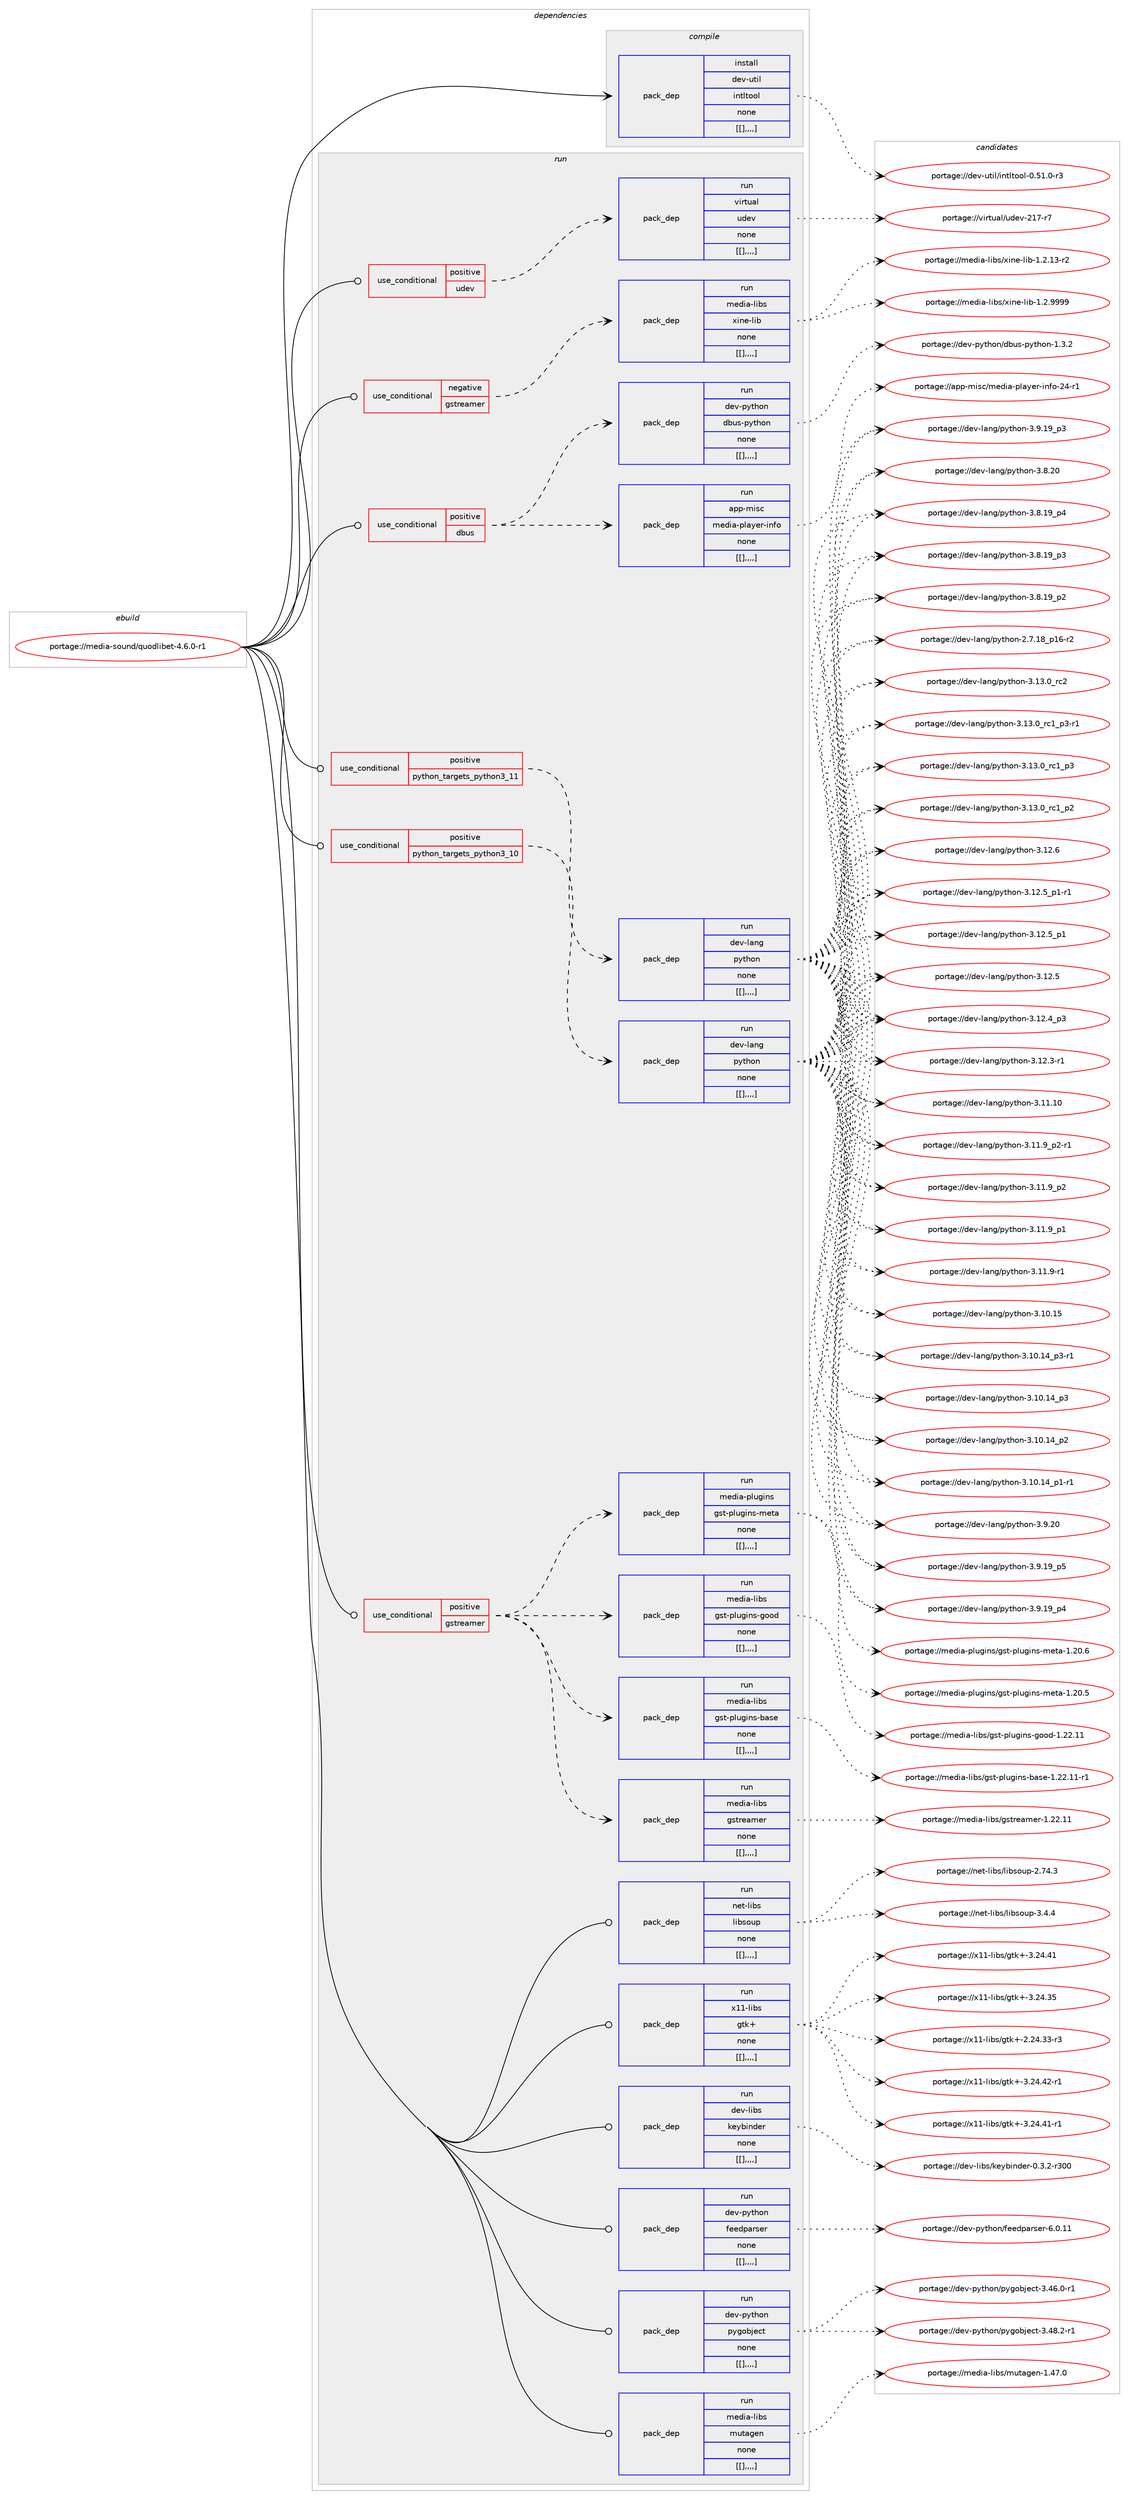 digraph prolog {

# *************
# Graph options
# *************

newrank=true;
concentrate=true;
compound=true;
graph [rankdir=LR,fontname=Helvetica,fontsize=10,ranksep=1.5];#, ranksep=2.5, nodesep=0.2];
edge  [arrowhead=vee];
node  [fontname=Helvetica,fontsize=10];

# **********
# The ebuild
# **********

subgraph cluster_leftcol {
color=gray;
label=<<i>ebuild</i>>;
id [label="portage://media-sound/quodlibet-4.6.0-r1", color=red, width=4, href="../media-sound/quodlibet-4.6.0-r1.svg"];
}

# ****************
# The dependencies
# ****************

subgraph cluster_midcol {
color=gray;
label=<<i>dependencies</i>>;
subgraph cluster_compile {
fillcolor="#eeeeee";
style=filled;
label=<<i>compile</i>>;
subgraph pack249862 {
dependency337825 [label=<<TABLE BORDER="0" CELLBORDER="1" CELLSPACING="0" CELLPADDING="4" WIDTH="220"><TR><TD ROWSPAN="6" CELLPADDING="30">pack_dep</TD></TR><TR><TD WIDTH="110">install</TD></TR><TR><TD>dev-util</TD></TR><TR><TD>intltool</TD></TR><TR><TD>none</TD></TR><TR><TD>[[],,,,]</TD></TR></TABLE>>, shape=none, color=blue];
}
id:e -> dependency337825:w [weight=20,style="solid",arrowhead="vee"];
}
subgraph cluster_compileandrun {
fillcolor="#eeeeee";
style=filled;
label=<<i>compile and run</i>>;
}
subgraph cluster_run {
fillcolor="#eeeeee";
style=filled;
label=<<i>run</i>>;
subgraph cond85323 {
dependency337826 [label=<<TABLE BORDER="0" CELLBORDER="1" CELLSPACING="0" CELLPADDING="4"><TR><TD ROWSPAN="3" CELLPADDING="10">use_conditional</TD></TR><TR><TD>negative</TD></TR><TR><TD>gstreamer</TD></TR></TABLE>>, shape=none, color=red];
subgraph pack249863 {
dependency337827 [label=<<TABLE BORDER="0" CELLBORDER="1" CELLSPACING="0" CELLPADDING="4" WIDTH="220"><TR><TD ROWSPAN="6" CELLPADDING="30">pack_dep</TD></TR><TR><TD WIDTH="110">run</TD></TR><TR><TD>media-libs</TD></TR><TR><TD>xine-lib</TD></TR><TR><TD>none</TD></TR><TR><TD>[[],,,,]</TD></TR></TABLE>>, shape=none, color=blue];
}
dependency337826:e -> dependency337827:w [weight=20,style="dashed",arrowhead="vee"];
}
id:e -> dependency337826:w [weight=20,style="solid",arrowhead="odot"];
subgraph cond85324 {
dependency337828 [label=<<TABLE BORDER="0" CELLBORDER="1" CELLSPACING="0" CELLPADDING="4"><TR><TD ROWSPAN="3" CELLPADDING="10">use_conditional</TD></TR><TR><TD>positive</TD></TR><TR><TD>dbus</TD></TR></TABLE>>, shape=none, color=red];
subgraph pack249864 {
dependency337829 [label=<<TABLE BORDER="0" CELLBORDER="1" CELLSPACING="0" CELLPADDING="4" WIDTH="220"><TR><TD ROWSPAN="6" CELLPADDING="30">pack_dep</TD></TR><TR><TD WIDTH="110">run</TD></TR><TR><TD>app-misc</TD></TR><TR><TD>media-player-info</TD></TR><TR><TD>none</TD></TR><TR><TD>[[],,,,]</TD></TR></TABLE>>, shape=none, color=blue];
}
dependency337828:e -> dependency337829:w [weight=20,style="dashed",arrowhead="vee"];
subgraph pack249865 {
dependency337830 [label=<<TABLE BORDER="0" CELLBORDER="1" CELLSPACING="0" CELLPADDING="4" WIDTH="220"><TR><TD ROWSPAN="6" CELLPADDING="30">pack_dep</TD></TR><TR><TD WIDTH="110">run</TD></TR><TR><TD>dev-python</TD></TR><TR><TD>dbus-python</TD></TR><TR><TD>none</TD></TR><TR><TD>[[],,,,]</TD></TR></TABLE>>, shape=none, color=blue];
}
dependency337828:e -> dependency337830:w [weight=20,style="dashed",arrowhead="vee"];
}
id:e -> dependency337828:w [weight=20,style="solid",arrowhead="odot"];
subgraph cond85325 {
dependency337831 [label=<<TABLE BORDER="0" CELLBORDER="1" CELLSPACING="0" CELLPADDING="4"><TR><TD ROWSPAN="3" CELLPADDING="10">use_conditional</TD></TR><TR><TD>positive</TD></TR><TR><TD>gstreamer</TD></TR></TABLE>>, shape=none, color=red];
subgraph pack249866 {
dependency337832 [label=<<TABLE BORDER="0" CELLBORDER="1" CELLSPACING="0" CELLPADDING="4" WIDTH="220"><TR><TD ROWSPAN="6" CELLPADDING="30">pack_dep</TD></TR><TR><TD WIDTH="110">run</TD></TR><TR><TD>media-libs</TD></TR><TR><TD>gstreamer</TD></TR><TR><TD>none</TD></TR><TR><TD>[[],,,,]</TD></TR></TABLE>>, shape=none, color=blue];
}
dependency337831:e -> dependency337832:w [weight=20,style="dashed",arrowhead="vee"];
subgraph pack249867 {
dependency337833 [label=<<TABLE BORDER="0" CELLBORDER="1" CELLSPACING="0" CELLPADDING="4" WIDTH="220"><TR><TD ROWSPAN="6" CELLPADDING="30">pack_dep</TD></TR><TR><TD WIDTH="110">run</TD></TR><TR><TD>media-libs</TD></TR><TR><TD>gst-plugins-base</TD></TR><TR><TD>none</TD></TR><TR><TD>[[],,,,]</TD></TR></TABLE>>, shape=none, color=blue];
}
dependency337831:e -> dependency337833:w [weight=20,style="dashed",arrowhead="vee"];
subgraph pack249868 {
dependency337834 [label=<<TABLE BORDER="0" CELLBORDER="1" CELLSPACING="0" CELLPADDING="4" WIDTH="220"><TR><TD ROWSPAN="6" CELLPADDING="30">pack_dep</TD></TR><TR><TD WIDTH="110">run</TD></TR><TR><TD>media-libs</TD></TR><TR><TD>gst-plugins-good</TD></TR><TR><TD>none</TD></TR><TR><TD>[[],,,,]</TD></TR></TABLE>>, shape=none, color=blue];
}
dependency337831:e -> dependency337834:w [weight=20,style="dashed",arrowhead="vee"];
subgraph pack249869 {
dependency337835 [label=<<TABLE BORDER="0" CELLBORDER="1" CELLSPACING="0" CELLPADDING="4" WIDTH="220"><TR><TD ROWSPAN="6" CELLPADDING="30">pack_dep</TD></TR><TR><TD WIDTH="110">run</TD></TR><TR><TD>media-plugins</TD></TR><TR><TD>gst-plugins-meta</TD></TR><TR><TD>none</TD></TR><TR><TD>[[],,,,]</TD></TR></TABLE>>, shape=none, color=blue];
}
dependency337831:e -> dependency337835:w [weight=20,style="dashed",arrowhead="vee"];
}
id:e -> dependency337831:w [weight=20,style="solid",arrowhead="odot"];
subgraph cond85326 {
dependency337836 [label=<<TABLE BORDER="0" CELLBORDER="1" CELLSPACING="0" CELLPADDING="4"><TR><TD ROWSPAN="3" CELLPADDING="10">use_conditional</TD></TR><TR><TD>positive</TD></TR><TR><TD>python_targets_python3_10</TD></TR></TABLE>>, shape=none, color=red];
subgraph pack249870 {
dependency337837 [label=<<TABLE BORDER="0" CELLBORDER="1" CELLSPACING="0" CELLPADDING="4" WIDTH="220"><TR><TD ROWSPAN="6" CELLPADDING="30">pack_dep</TD></TR><TR><TD WIDTH="110">run</TD></TR><TR><TD>dev-lang</TD></TR><TR><TD>python</TD></TR><TR><TD>none</TD></TR><TR><TD>[[],,,,]</TD></TR></TABLE>>, shape=none, color=blue];
}
dependency337836:e -> dependency337837:w [weight=20,style="dashed",arrowhead="vee"];
}
id:e -> dependency337836:w [weight=20,style="solid",arrowhead="odot"];
subgraph cond85327 {
dependency337838 [label=<<TABLE BORDER="0" CELLBORDER="1" CELLSPACING="0" CELLPADDING="4"><TR><TD ROWSPAN="3" CELLPADDING="10">use_conditional</TD></TR><TR><TD>positive</TD></TR><TR><TD>python_targets_python3_11</TD></TR></TABLE>>, shape=none, color=red];
subgraph pack249871 {
dependency337839 [label=<<TABLE BORDER="0" CELLBORDER="1" CELLSPACING="0" CELLPADDING="4" WIDTH="220"><TR><TD ROWSPAN="6" CELLPADDING="30">pack_dep</TD></TR><TR><TD WIDTH="110">run</TD></TR><TR><TD>dev-lang</TD></TR><TR><TD>python</TD></TR><TR><TD>none</TD></TR><TR><TD>[[],,,,]</TD></TR></TABLE>>, shape=none, color=blue];
}
dependency337838:e -> dependency337839:w [weight=20,style="dashed",arrowhead="vee"];
}
id:e -> dependency337838:w [weight=20,style="solid",arrowhead="odot"];
subgraph cond85328 {
dependency337840 [label=<<TABLE BORDER="0" CELLBORDER="1" CELLSPACING="0" CELLPADDING="4"><TR><TD ROWSPAN="3" CELLPADDING="10">use_conditional</TD></TR><TR><TD>positive</TD></TR><TR><TD>udev</TD></TR></TABLE>>, shape=none, color=red];
subgraph pack249872 {
dependency337841 [label=<<TABLE BORDER="0" CELLBORDER="1" CELLSPACING="0" CELLPADDING="4" WIDTH="220"><TR><TD ROWSPAN="6" CELLPADDING="30">pack_dep</TD></TR><TR><TD WIDTH="110">run</TD></TR><TR><TD>virtual</TD></TR><TR><TD>udev</TD></TR><TR><TD>none</TD></TR><TR><TD>[[],,,,]</TD></TR></TABLE>>, shape=none, color=blue];
}
dependency337840:e -> dependency337841:w [weight=20,style="dashed",arrowhead="vee"];
}
id:e -> dependency337840:w [weight=20,style="solid",arrowhead="odot"];
subgraph pack249873 {
dependency337842 [label=<<TABLE BORDER="0" CELLBORDER="1" CELLSPACING="0" CELLPADDING="4" WIDTH="220"><TR><TD ROWSPAN="6" CELLPADDING="30">pack_dep</TD></TR><TR><TD WIDTH="110">run</TD></TR><TR><TD>dev-libs</TD></TR><TR><TD>keybinder</TD></TR><TR><TD>none</TD></TR><TR><TD>[[],,,,]</TD></TR></TABLE>>, shape=none, color=blue];
}
id:e -> dependency337842:w [weight=20,style="solid",arrowhead="odot"];
subgraph pack249874 {
dependency337843 [label=<<TABLE BORDER="0" CELLBORDER="1" CELLSPACING="0" CELLPADDING="4" WIDTH="220"><TR><TD ROWSPAN="6" CELLPADDING="30">pack_dep</TD></TR><TR><TD WIDTH="110">run</TD></TR><TR><TD>dev-python</TD></TR><TR><TD>feedparser</TD></TR><TR><TD>none</TD></TR><TR><TD>[[],,,,]</TD></TR></TABLE>>, shape=none, color=blue];
}
id:e -> dependency337843:w [weight=20,style="solid",arrowhead="odot"];
subgraph pack249875 {
dependency337844 [label=<<TABLE BORDER="0" CELLBORDER="1" CELLSPACING="0" CELLPADDING="4" WIDTH="220"><TR><TD ROWSPAN="6" CELLPADDING="30">pack_dep</TD></TR><TR><TD WIDTH="110">run</TD></TR><TR><TD>dev-python</TD></TR><TR><TD>pygobject</TD></TR><TR><TD>none</TD></TR><TR><TD>[[],,,,]</TD></TR></TABLE>>, shape=none, color=blue];
}
id:e -> dependency337844:w [weight=20,style="solid",arrowhead="odot"];
subgraph pack249876 {
dependency337845 [label=<<TABLE BORDER="0" CELLBORDER="1" CELLSPACING="0" CELLPADDING="4" WIDTH="220"><TR><TD ROWSPAN="6" CELLPADDING="30">pack_dep</TD></TR><TR><TD WIDTH="110">run</TD></TR><TR><TD>media-libs</TD></TR><TR><TD>mutagen</TD></TR><TR><TD>none</TD></TR><TR><TD>[[],,,,]</TD></TR></TABLE>>, shape=none, color=blue];
}
id:e -> dependency337845:w [weight=20,style="solid",arrowhead="odot"];
subgraph pack249877 {
dependency337846 [label=<<TABLE BORDER="0" CELLBORDER="1" CELLSPACING="0" CELLPADDING="4" WIDTH="220"><TR><TD ROWSPAN="6" CELLPADDING="30">pack_dep</TD></TR><TR><TD WIDTH="110">run</TD></TR><TR><TD>net-libs</TD></TR><TR><TD>libsoup</TD></TR><TR><TD>none</TD></TR><TR><TD>[[],,,,]</TD></TR></TABLE>>, shape=none, color=blue];
}
id:e -> dependency337846:w [weight=20,style="solid",arrowhead="odot"];
subgraph pack249878 {
dependency337847 [label=<<TABLE BORDER="0" CELLBORDER="1" CELLSPACING="0" CELLPADDING="4" WIDTH="220"><TR><TD ROWSPAN="6" CELLPADDING="30">pack_dep</TD></TR><TR><TD WIDTH="110">run</TD></TR><TR><TD>x11-libs</TD></TR><TR><TD>gtk+</TD></TR><TR><TD>none</TD></TR><TR><TD>[[],,,,]</TD></TR></TABLE>>, shape=none, color=blue];
}
id:e -> dependency337847:w [weight=20,style="solid",arrowhead="odot"];
}
}

# **************
# The candidates
# **************

subgraph cluster_choices {
rank=same;
color=gray;
label=<<i>candidates</i>>;

subgraph choice249862 {
color=black;
nodesep=1;
choice1001011184511711610510847105110116108116111111108454846534946484511451 [label="portage://dev-util/intltool-0.51.0-r3", color=red, width=4,href="../dev-util/intltool-0.51.0-r3.svg"];
dependency337825:e -> choice1001011184511711610510847105110116108116111111108454846534946484511451:w [style=dotted,weight="100"];
}
subgraph choice249863 {
color=black;
nodesep=1;
choice109101100105974510810598115471201051101014510810598454946504657575757 [label="portage://media-libs/xine-lib-1.2.9999", color=red, width=4,href="../media-libs/xine-lib-1.2.9999.svg"];
choice109101100105974510810598115471201051101014510810598454946504649514511450 [label="portage://media-libs/xine-lib-1.2.13-r2", color=red, width=4,href="../media-libs/xine-lib-1.2.13-r2.svg"];
dependency337827:e -> choice109101100105974510810598115471201051101014510810598454946504657575757:w [style=dotted,weight="100"];
dependency337827:e -> choice109101100105974510810598115471201051101014510810598454946504649514511450:w [style=dotted,weight="100"];
}
subgraph choice249864 {
color=black;
nodesep=1;
choice97112112451091051159947109101100105974511210897121101114451051101021114550524511449 [label="portage://app-misc/media-player-info-24-r1", color=red, width=4,href="../app-misc/media-player-info-24-r1.svg"];
dependency337829:e -> choice97112112451091051159947109101100105974511210897121101114451051101021114550524511449:w [style=dotted,weight="100"];
}
subgraph choice249865 {
color=black;
nodesep=1;
choice10010111845112121116104111110471009811711545112121116104111110454946514650 [label="portage://dev-python/dbus-python-1.3.2", color=red, width=4,href="../dev-python/dbus-python-1.3.2.svg"];
dependency337830:e -> choice10010111845112121116104111110471009811711545112121116104111110454946514650:w [style=dotted,weight="100"];
}
subgraph choice249866 {
color=black;
nodesep=1;
choice10910110010597451081059811547103115116114101971091011144549465050464949 [label="portage://media-libs/gstreamer-1.22.11", color=red, width=4,href="../media-libs/gstreamer-1.22.11.svg"];
dependency337832:e -> choice10910110010597451081059811547103115116114101971091011144549465050464949:w [style=dotted,weight="100"];
}
subgraph choice249867 {
color=black;
nodesep=1;
choice109101100105974510810598115471031151164511210811710310511011545989711510145494650504649494511449 [label="portage://media-libs/gst-plugins-base-1.22.11-r1", color=red, width=4,href="../media-libs/gst-plugins-base-1.22.11-r1.svg"];
dependency337833:e -> choice109101100105974510810598115471031151164511210811710310511011545989711510145494650504649494511449:w [style=dotted,weight="100"];
}
subgraph choice249868 {
color=black;
nodesep=1;
choice1091011001059745108105981154710311511645112108117103105110115451031111111004549465050464949 [label="portage://media-libs/gst-plugins-good-1.22.11", color=red, width=4,href="../media-libs/gst-plugins-good-1.22.11.svg"];
dependency337834:e -> choice1091011001059745108105981154710311511645112108117103105110115451031111111004549465050464949:w [style=dotted,weight="100"];
}
subgraph choice249869 {
color=black;
nodesep=1;
choice10910110010597451121081171031051101154710311511645112108117103105110115451091011169745494650484654 [label="portage://media-plugins/gst-plugins-meta-1.20.6", color=red, width=4,href="../media-plugins/gst-plugins-meta-1.20.6.svg"];
choice10910110010597451121081171031051101154710311511645112108117103105110115451091011169745494650484653 [label="portage://media-plugins/gst-plugins-meta-1.20.5", color=red, width=4,href="../media-plugins/gst-plugins-meta-1.20.5.svg"];
dependency337835:e -> choice10910110010597451121081171031051101154710311511645112108117103105110115451091011169745494650484654:w [style=dotted,weight="100"];
dependency337835:e -> choice10910110010597451121081171031051101154710311511645112108117103105110115451091011169745494650484653:w [style=dotted,weight="100"];
}
subgraph choice249870 {
color=black;
nodesep=1;
choice10010111845108971101034711212111610411111045514649514648951149950 [label="portage://dev-lang/python-3.13.0_rc2", color=red, width=4,href="../dev-lang/python-3.13.0_rc2.svg"];
choice1001011184510897110103471121211161041111104551464951464895114994995112514511449 [label="portage://dev-lang/python-3.13.0_rc1_p3-r1", color=red, width=4,href="../dev-lang/python-3.13.0_rc1_p3-r1.svg"];
choice100101118451089711010347112121116104111110455146495146489511499499511251 [label="portage://dev-lang/python-3.13.0_rc1_p3", color=red, width=4,href="../dev-lang/python-3.13.0_rc1_p3.svg"];
choice100101118451089711010347112121116104111110455146495146489511499499511250 [label="portage://dev-lang/python-3.13.0_rc1_p2", color=red, width=4,href="../dev-lang/python-3.13.0_rc1_p2.svg"];
choice10010111845108971101034711212111610411111045514649504654 [label="portage://dev-lang/python-3.12.6", color=red, width=4,href="../dev-lang/python-3.12.6.svg"];
choice1001011184510897110103471121211161041111104551464950465395112494511449 [label="portage://dev-lang/python-3.12.5_p1-r1", color=red, width=4,href="../dev-lang/python-3.12.5_p1-r1.svg"];
choice100101118451089711010347112121116104111110455146495046539511249 [label="portage://dev-lang/python-3.12.5_p1", color=red, width=4,href="../dev-lang/python-3.12.5_p1.svg"];
choice10010111845108971101034711212111610411111045514649504653 [label="portage://dev-lang/python-3.12.5", color=red, width=4,href="../dev-lang/python-3.12.5.svg"];
choice100101118451089711010347112121116104111110455146495046529511251 [label="portage://dev-lang/python-3.12.4_p3", color=red, width=4,href="../dev-lang/python-3.12.4_p3.svg"];
choice100101118451089711010347112121116104111110455146495046514511449 [label="portage://dev-lang/python-3.12.3-r1", color=red, width=4,href="../dev-lang/python-3.12.3-r1.svg"];
choice1001011184510897110103471121211161041111104551464949464948 [label="portage://dev-lang/python-3.11.10", color=red, width=4,href="../dev-lang/python-3.11.10.svg"];
choice1001011184510897110103471121211161041111104551464949465795112504511449 [label="portage://dev-lang/python-3.11.9_p2-r1", color=red, width=4,href="../dev-lang/python-3.11.9_p2-r1.svg"];
choice100101118451089711010347112121116104111110455146494946579511250 [label="portage://dev-lang/python-3.11.9_p2", color=red, width=4,href="../dev-lang/python-3.11.9_p2.svg"];
choice100101118451089711010347112121116104111110455146494946579511249 [label="portage://dev-lang/python-3.11.9_p1", color=red, width=4,href="../dev-lang/python-3.11.9_p1.svg"];
choice100101118451089711010347112121116104111110455146494946574511449 [label="portage://dev-lang/python-3.11.9-r1", color=red, width=4,href="../dev-lang/python-3.11.9-r1.svg"];
choice1001011184510897110103471121211161041111104551464948464953 [label="portage://dev-lang/python-3.10.15", color=red, width=4,href="../dev-lang/python-3.10.15.svg"];
choice100101118451089711010347112121116104111110455146494846495295112514511449 [label="portage://dev-lang/python-3.10.14_p3-r1", color=red, width=4,href="../dev-lang/python-3.10.14_p3-r1.svg"];
choice10010111845108971101034711212111610411111045514649484649529511251 [label="portage://dev-lang/python-3.10.14_p3", color=red, width=4,href="../dev-lang/python-3.10.14_p3.svg"];
choice10010111845108971101034711212111610411111045514649484649529511250 [label="portage://dev-lang/python-3.10.14_p2", color=red, width=4,href="../dev-lang/python-3.10.14_p2.svg"];
choice100101118451089711010347112121116104111110455146494846495295112494511449 [label="portage://dev-lang/python-3.10.14_p1-r1", color=red, width=4,href="../dev-lang/python-3.10.14_p1-r1.svg"];
choice10010111845108971101034711212111610411111045514657465048 [label="portage://dev-lang/python-3.9.20", color=red, width=4,href="../dev-lang/python-3.9.20.svg"];
choice100101118451089711010347112121116104111110455146574649579511253 [label="portage://dev-lang/python-3.9.19_p5", color=red, width=4,href="../dev-lang/python-3.9.19_p5.svg"];
choice100101118451089711010347112121116104111110455146574649579511252 [label="portage://dev-lang/python-3.9.19_p4", color=red, width=4,href="../dev-lang/python-3.9.19_p4.svg"];
choice100101118451089711010347112121116104111110455146574649579511251 [label="portage://dev-lang/python-3.9.19_p3", color=red, width=4,href="../dev-lang/python-3.9.19_p3.svg"];
choice10010111845108971101034711212111610411111045514656465048 [label="portage://dev-lang/python-3.8.20", color=red, width=4,href="../dev-lang/python-3.8.20.svg"];
choice100101118451089711010347112121116104111110455146564649579511252 [label="portage://dev-lang/python-3.8.19_p4", color=red, width=4,href="../dev-lang/python-3.8.19_p4.svg"];
choice100101118451089711010347112121116104111110455146564649579511251 [label="portage://dev-lang/python-3.8.19_p3", color=red, width=4,href="../dev-lang/python-3.8.19_p3.svg"];
choice100101118451089711010347112121116104111110455146564649579511250 [label="portage://dev-lang/python-3.8.19_p2", color=red, width=4,href="../dev-lang/python-3.8.19_p2.svg"];
choice100101118451089711010347112121116104111110455046554649569511249544511450 [label="portage://dev-lang/python-2.7.18_p16-r2", color=red, width=4,href="../dev-lang/python-2.7.18_p16-r2.svg"];
dependency337837:e -> choice10010111845108971101034711212111610411111045514649514648951149950:w [style=dotted,weight="100"];
dependency337837:e -> choice1001011184510897110103471121211161041111104551464951464895114994995112514511449:w [style=dotted,weight="100"];
dependency337837:e -> choice100101118451089711010347112121116104111110455146495146489511499499511251:w [style=dotted,weight="100"];
dependency337837:e -> choice100101118451089711010347112121116104111110455146495146489511499499511250:w [style=dotted,weight="100"];
dependency337837:e -> choice10010111845108971101034711212111610411111045514649504654:w [style=dotted,weight="100"];
dependency337837:e -> choice1001011184510897110103471121211161041111104551464950465395112494511449:w [style=dotted,weight="100"];
dependency337837:e -> choice100101118451089711010347112121116104111110455146495046539511249:w [style=dotted,weight="100"];
dependency337837:e -> choice10010111845108971101034711212111610411111045514649504653:w [style=dotted,weight="100"];
dependency337837:e -> choice100101118451089711010347112121116104111110455146495046529511251:w [style=dotted,weight="100"];
dependency337837:e -> choice100101118451089711010347112121116104111110455146495046514511449:w [style=dotted,weight="100"];
dependency337837:e -> choice1001011184510897110103471121211161041111104551464949464948:w [style=dotted,weight="100"];
dependency337837:e -> choice1001011184510897110103471121211161041111104551464949465795112504511449:w [style=dotted,weight="100"];
dependency337837:e -> choice100101118451089711010347112121116104111110455146494946579511250:w [style=dotted,weight="100"];
dependency337837:e -> choice100101118451089711010347112121116104111110455146494946579511249:w [style=dotted,weight="100"];
dependency337837:e -> choice100101118451089711010347112121116104111110455146494946574511449:w [style=dotted,weight="100"];
dependency337837:e -> choice1001011184510897110103471121211161041111104551464948464953:w [style=dotted,weight="100"];
dependency337837:e -> choice100101118451089711010347112121116104111110455146494846495295112514511449:w [style=dotted,weight="100"];
dependency337837:e -> choice10010111845108971101034711212111610411111045514649484649529511251:w [style=dotted,weight="100"];
dependency337837:e -> choice10010111845108971101034711212111610411111045514649484649529511250:w [style=dotted,weight="100"];
dependency337837:e -> choice100101118451089711010347112121116104111110455146494846495295112494511449:w [style=dotted,weight="100"];
dependency337837:e -> choice10010111845108971101034711212111610411111045514657465048:w [style=dotted,weight="100"];
dependency337837:e -> choice100101118451089711010347112121116104111110455146574649579511253:w [style=dotted,weight="100"];
dependency337837:e -> choice100101118451089711010347112121116104111110455146574649579511252:w [style=dotted,weight="100"];
dependency337837:e -> choice100101118451089711010347112121116104111110455146574649579511251:w [style=dotted,weight="100"];
dependency337837:e -> choice10010111845108971101034711212111610411111045514656465048:w [style=dotted,weight="100"];
dependency337837:e -> choice100101118451089711010347112121116104111110455146564649579511252:w [style=dotted,weight="100"];
dependency337837:e -> choice100101118451089711010347112121116104111110455146564649579511251:w [style=dotted,weight="100"];
dependency337837:e -> choice100101118451089711010347112121116104111110455146564649579511250:w [style=dotted,weight="100"];
dependency337837:e -> choice100101118451089711010347112121116104111110455046554649569511249544511450:w [style=dotted,weight="100"];
}
subgraph choice249871 {
color=black;
nodesep=1;
choice10010111845108971101034711212111610411111045514649514648951149950 [label="portage://dev-lang/python-3.13.0_rc2", color=red, width=4,href="../dev-lang/python-3.13.0_rc2.svg"];
choice1001011184510897110103471121211161041111104551464951464895114994995112514511449 [label="portage://dev-lang/python-3.13.0_rc1_p3-r1", color=red, width=4,href="../dev-lang/python-3.13.0_rc1_p3-r1.svg"];
choice100101118451089711010347112121116104111110455146495146489511499499511251 [label="portage://dev-lang/python-3.13.0_rc1_p3", color=red, width=4,href="../dev-lang/python-3.13.0_rc1_p3.svg"];
choice100101118451089711010347112121116104111110455146495146489511499499511250 [label="portage://dev-lang/python-3.13.0_rc1_p2", color=red, width=4,href="../dev-lang/python-3.13.0_rc1_p2.svg"];
choice10010111845108971101034711212111610411111045514649504654 [label="portage://dev-lang/python-3.12.6", color=red, width=4,href="../dev-lang/python-3.12.6.svg"];
choice1001011184510897110103471121211161041111104551464950465395112494511449 [label="portage://dev-lang/python-3.12.5_p1-r1", color=red, width=4,href="../dev-lang/python-3.12.5_p1-r1.svg"];
choice100101118451089711010347112121116104111110455146495046539511249 [label="portage://dev-lang/python-3.12.5_p1", color=red, width=4,href="../dev-lang/python-3.12.5_p1.svg"];
choice10010111845108971101034711212111610411111045514649504653 [label="portage://dev-lang/python-3.12.5", color=red, width=4,href="../dev-lang/python-3.12.5.svg"];
choice100101118451089711010347112121116104111110455146495046529511251 [label="portage://dev-lang/python-3.12.4_p3", color=red, width=4,href="../dev-lang/python-3.12.4_p3.svg"];
choice100101118451089711010347112121116104111110455146495046514511449 [label="portage://dev-lang/python-3.12.3-r1", color=red, width=4,href="../dev-lang/python-3.12.3-r1.svg"];
choice1001011184510897110103471121211161041111104551464949464948 [label="portage://dev-lang/python-3.11.10", color=red, width=4,href="../dev-lang/python-3.11.10.svg"];
choice1001011184510897110103471121211161041111104551464949465795112504511449 [label="portage://dev-lang/python-3.11.9_p2-r1", color=red, width=4,href="../dev-lang/python-3.11.9_p2-r1.svg"];
choice100101118451089711010347112121116104111110455146494946579511250 [label="portage://dev-lang/python-3.11.9_p2", color=red, width=4,href="../dev-lang/python-3.11.9_p2.svg"];
choice100101118451089711010347112121116104111110455146494946579511249 [label="portage://dev-lang/python-3.11.9_p1", color=red, width=4,href="../dev-lang/python-3.11.9_p1.svg"];
choice100101118451089711010347112121116104111110455146494946574511449 [label="portage://dev-lang/python-3.11.9-r1", color=red, width=4,href="../dev-lang/python-3.11.9-r1.svg"];
choice1001011184510897110103471121211161041111104551464948464953 [label="portage://dev-lang/python-3.10.15", color=red, width=4,href="../dev-lang/python-3.10.15.svg"];
choice100101118451089711010347112121116104111110455146494846495295112514511449 [label="portage://dev-lang/python-3.10.14_p3-r1", color=red, width=4,href="../dev-lang/python-3.10.14_p3-r1.svg"];
choice10010111845108971101034711212111610411111045514649484649529511251 [label="portage://dev-lang/python-3.10.14_p3", color=red, width=4,href="../dev-lang/python-3.10.14_p3.svg"];
choice10010111845108971101034711212111610411111045514649484649529511250 [label="portage://dev-lang/python-3.10.14_p2", color=red, width=4,href="../dev-lang/python-3.10.14_p2.svg"];
choice100101118451089711010347112121116104111110455146494846495295112494511449 [label="portage://dev-lang/python-3.10.14_p1-r1", color=red, width=4,href="../dev-lang/python-3.10.14_p1-r1.svg"];
choice10010111845108971101034711212111610411111045514657465048 [label="portage://dev-lang/python-3.9.20", color=red, width=4,href="../dev-lang/python-3.9.20.svg"];
choice100101118451089711010347112121116104111110455146574649579511253 [label="portage://dev-lang/python-3.9.19_p5", color=red, width=4,href="../dev-lang/python-3.9.19_p5.svg"];
choice100101118451089711010347112121116104111110455146574649579511252 [label="portage://dev-lang/python-3.9.19_p4", color=red, width=4,href="../dev-lang/python-3.9.19_p4.svg"];
choice100101118451089711010347112121116104111110455146574649579511251 [label="portage://dev-lang/python-3.9.19_p3", color=red, width=4,href="../dev-lang/python-3.9.19_p3.svg"];
choice10010111845108971101034711212111610411111045514656465048 [label="portage://dev-lang/python-3.8.20", color=red, width=4,href="../dev-lang/python-3.8.20.svg"];
choice100101118451089711010347112121116104111110455146564649579511252 [label="portage://dev-lang/python-3.8.19_p4", color=red, width=4,href="../dev-lang/python-3.8.19_p4.svg"];
choice100101118451089711010347112121116104111110455146564649579511251 [label="portage://dev-lang/python-3.8.19_p3", color=red, width=4,href="../dev-lang/python-3.8.19_p3.svg"];
choice100101118451089711010347112121116104111110455146564649579511250 [label="portage://dev-lang/python-3.8.19_p2", color=red, width=4,href="../dev-lang/python-3.8.19_p2.svg"];
choice100101118451089711010347112121116104111110455046554649569511249544511450 [label="portage://dev-lang/python-2.7.18_p16-r2", color=red, width=4,href="../dev-lang/python-2.7.18_p16-r2.svg"];
dependency337839:e -> choice10010111845108971101034711212111610411111045514649514648951149950:w [style=dotted,weight="100"];
dependency337839:e -> choice1001011184510897110103471121211161041111104551464951464895114994995112514511449:w [style=dotted,weight="100"];
dependency337839:e -> choice100101118451089711010347112121116104111110455146495146489511499499511251:w [style=dotted,weight="100"];
dependency337839:e -> choice100101118451089711010347112121116104111110455146495146489511499499511250:w [style=dotted,weight="100"];
dependency337839:e -> choice10010111845108971101034711212111610411111045514649504654:w [style=dotted,weight="100"];
dependency337839:e -> choice1001011184510897110103471121211161041111104551464950465395112494511449:w [style=dotted,weight="100"];
dependency337839:e -> choice100101118451089711010347112121116104111110455146495046539511249:w [style=dotted,weight="100"];
dependency337839:e -> choice10010111845108971101034711212111610411111045514649504653:w [style=dotted,weight="100"];
dependency337839:e -> choice100101118451089711010347112121116104111110455146495046529511251:w [style=dotted,weight="100"];
dependency337839:e -> choice100101118451089711010347112121116104111110455146495046514511449:w [style=dotted,weight="100"];
dependency337839:e -> choice1001011184510897110103471121211161041111104551464949464948:w [style=dotted,weight="100"];
dependency337839:e -> choice1001011184510897110103471121211161041111104551464949465795112504511449:w [style=dotted,weight="100"];
dependency337839:e -> choice100101118451089711010347112121116104111110455146494946579511250:w [style=dotted,weight="100"];
dependency337839:e -> choice100101118451089711010347112121116104111110455146494946579511249:w [style=dotted,weight="100"];
dependency337839:e -> choice100101118451089711010347112121116104111110455146494946574511449:w [style=dotted,weight="100"];
dependency337839:e -> choice1001011184510897110103471121211161041111104551464948464953:w [style=dotted,weight="100"];
dependency337839:e -> choice100101118451089711010347112121116104111110455146494846495295112514511449:w [style=dotted,weight="100"];
dependency337839:e -> choice10010111845108971101034711212111610411111045514649484649529511251:w [style=dotted,weight="100"];
dependency337839:e -> choice10010111845108971101034711212111610411111045514649484649529511250:w [style=dotted,weight="100"];
dependency337839:e -> choice100101118451089711010347112121116104111110455146494846495295112494511449:w [style=dotted,weight="100"];
dependency337839:e -> choice10010111845108971101034711212111610411111045514657465048:w [style=dotted,weight="100"];
dependency337839:e -> choice100101118451089711010347112121116104111110455146574649579511253:w [style=dotted,weight="100"];
dependency337839:e -> choice100101118451089711010347112121116104111110455146574649579511252:w [style=dotted,weight="100"];
dependency337839:e -> choice100101118451089711010347112121116104111110455146574649579511251:w [style=dotted,weight="100"];
dependency337839:e -> choice10010111845108971101034711212111610411111045514656465048:w [style=dotted,weight="100"];
dependency337839:e -> choice100101118451089711010347112121116104111110455146564649579511252:w [style=dotted,weight="100"];
dependency337839:e -> choice100101118451089711010347112121116104111110455146564649579511251:w [style=dotted,weight="100"];
dependency337839:e -> choice100101118451089711010347112121116104111110455146564649579511250:w [style=dotted,weight="100"];
dependency337839:e -> choice100101118451089711010347112121116104111110455046554649569511249544511450:w [style=dotted,weight="100"];
}
subgraph choice249872 {
color=black;
nodesep=1;
choice1181051141161179710847117100101118455049554511455 [label="portage://virtual/udev-217-r7", color=red, width=4,href="../virtual/udev-217-r7.svg"];
dependency337841:e -> choice1181051141161179710847117100101118455049554511455:w [style=dotted,weight="100"];
}
subgraph choice249873 {
color=black;
nodesep=1;
choice1001011184510810598115471071011219810511010010111445484651465045114514848 [label="portage://dev-libs/keybinder-0.3.2-r300", color=red, width=4,href="../dev-libs/keybinder-0.3.2-r300.svg"];
dependency337842:e -> choice1001011184510810598115471071011219810511010010111445484651465045114514848:w [style=dotted,weight="100"];
}
subgraph choice249874 {
color=black;
nodesep=1;
choice10010111845112121116104111110471021011011001129711411510111445544648464949 [label="portage://dev-python/feedparser-6.0.11", color=red, width=4,href="../dev-python/feedparser-6.0.11.svg"];
dependency337843:e -> choice10010111845112121116104111110471021011011001129711411510111445544648464949:w [style=dotted,weight="100"];
}
subgraph choice249875 {
color=black;
nodesep=1;
choice10010111845112121116104111110471121211031119810610199116455146525646504511449 [label="portage://dev-python/pygobject-3.48.2-r1", color=red, width=4,href="../dev-python/pygobject-3.48.2-r1.svg"];
choice10010111845112121116104111110471121211031119810610199116455146525446484511449 [label="portage://dev-python/pygobject-3.46.0-r1", color=red, width=4,href="../dev-python/pygobject-3.46.0-r1.svg"];
dependency337844:e -> choice10010111845112121116104111110471121211031119810610199116455146525646504511449:w [style=dotted,weight="100"];
dependency337844:e -> choice10010111845112121116104111110471121211031119810610199116455146525446484511449:w [style=dotted,weight="100"];
}
subgraph choice249876 {
color=black;
nodesep=1;
choice109101100105974510810598115471091171169710310111045494652554648 [label="portage://media-libs/mutagen-1.47.0", color=red, width=4,href="../media-libs/mutagen-1.47.0.svg"];
dependency337845:e -> choice109101100105974510810598115471091171169710310111045494652554648:w [style=dotted,weight="100"];
}
subgraph choice249877 {
color=black;
nodesep=1;
choice11010111645108105981154710810598115111117112455146524652 [label="portage://net-libs/libsoup-3.4.4", color=red, width=4,href="../net-libs/libsoup-3.4.4.svg"];
choice1101011164510810598115471081059811511111711245504655524651 [label="portage://net-libs/libsoup-2.74.3", color=red, width=4,href="../net-libs/libsoup-2.74.3.svg"];
dependency337846:e -> choice11010111645108105981154710810598115111117112455146524652:w [style=dotted,weight="100"];
dependency337846:e -> choice1101011164510810598115471081059811511111711245504655524651:w [style=dotted,weight="100"];
}
subgraph choice249878 {
color=black;
nodesep=1;
choice12049494510810598115471031161074345514650524652504511449 [label="portage://x11-libs/gtk+-3.24.42-r1", color=red, width=4,href="../x11-libs/gtk+-3.24.42-r1.svg"];
choice12049494510810598115471031161074345514650524652494511449 [label="portage://x11-libs/gtk+-3.24.41-r1", color=red, width=4,href="../x11-libs/gtk+-3.24.41-r1.svg"];
choice1204949451081059811547103116107434551465052465249 [label="portage://x11-libs/gtk+-3.24.41", color=red, width=4,href="../x11-libs/gtk+-3.24.41.svg"];
choice1204949451081059811547103116107434551465052465153 [label="portage://x11-libs/gtk+-3.24.35", color=red, width=4,href="../x11-libs/gtk+-3.24.35.svg"];
choice12049494510810598115471031161074345504650524651514511451 [label="portage://x11-libs/gtk+-2.24.33-r3", color=red, width=4,href="../x11-libs/gtk+-2.24.33-r3.svg"];
dependency337847:e -> choice12049494510810598115471031161074345514650524652504511449:w [style=dotted,weight="100"];
dependency337847:e -> choice12049494510810598115471031161074345514650524652494511449:w [style=dotted,weight="100"];
dependency337847:e -> choice1204949451081059811547103116107434551465052465249:w [style=dotted,weight="100"];
dependency337847:e -> choice1204949451081059811547103116107434551465052465153:w [style=dotted,weight="100"];
dependency337847:e -> choice12049494510810598115471031161074345504650524651514511451:w [style=dotted,weight="100"];
}
}

}
